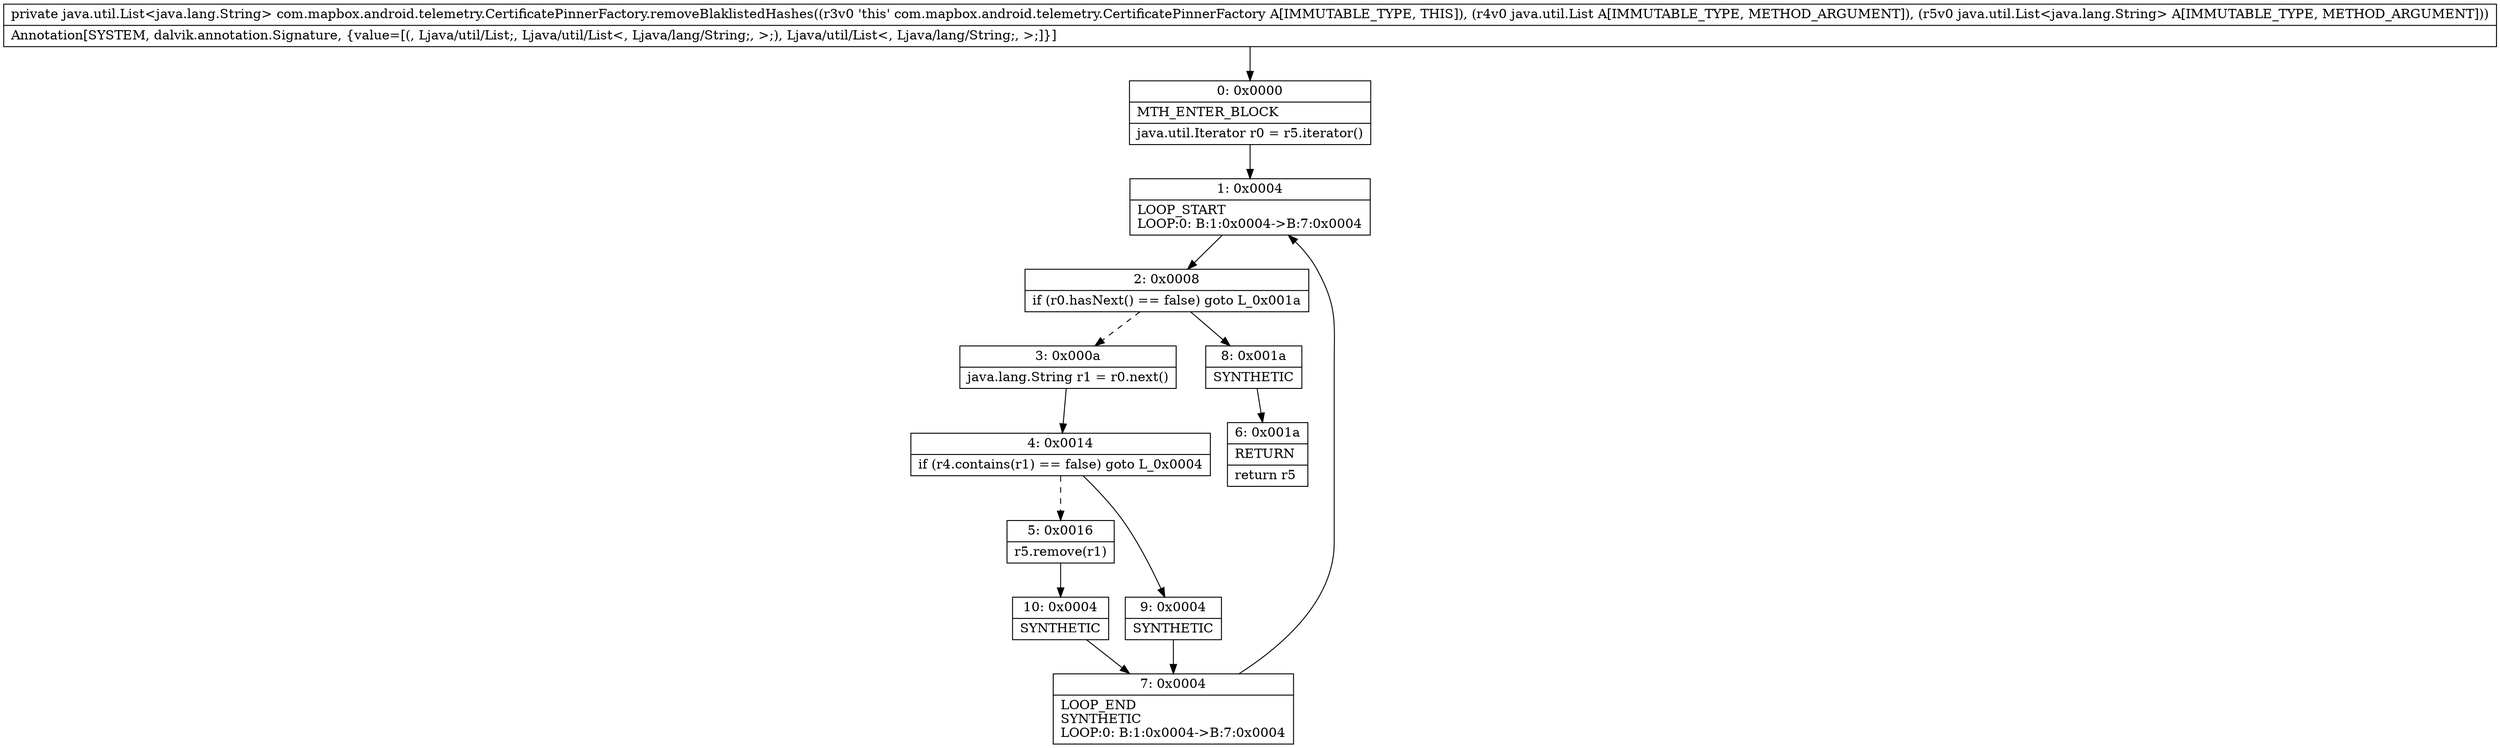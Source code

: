 digraph "CFG forcom.mapbox.android.telemetry.CertificatePinnerFactory.removeBlaklistedHashes(Ljava\/util\/List;Ljava\/util\/List;)Ljava\/util\/List;" {
Node_0 [shape=record,label="{0\:\ 0x0000|MTH_ENTER_BLOCK\l|java.util.Iterator r0 = r5.iterator()\l}"];
Node_1 [shape=record,label="{1\:\ 0x0004|LOOP_START\lLOOP:0: B:1:0x0004\-\>B:7:0x0004\l}"];
Node_2 [shape=record,label="{2\:\ 0x0008|if (r0.hasNext() == false) goto L_0x001a\l}"];
Node_3 [shape=record,label="{3\:\ 0x000a|java.lang.String r1 = r0.next()\l}"];
Node_4 [shape=record,label="{4\:\ 0x0014|if (r4.contains(r1) == false) goto L_0x0004\l}"];
Node_5 [shape=record,label="{5\:\ 0x0016|r5.remove(r1)\l}"];
Node_6 [shape=record,label="{6\:\ 0x001a|RETURN\l|return r5\l}"];
Node_7 [shape=record,label="{7\:\ 0x0004|LOOP_END\lSYNTHETIC\lLOOP:0: B:1:0x0004\-\>B:7:0x0004\l}"];
Node_8 [shape=record,label="{8\:\ 0x001a|SYNTHETIC\l}"];
Node_9 [shape=record,label="{9\:\ 0x0004|SYNTHETIC\l}"];
Node_10 [shape=record,label="{10\:\ 0x0004|SYNTHETIC\l}"];
MethodNode[shape=record,label="{private java.util.List\<java.lang.String\> com.mapbox.android.telemetry.CertificatePinnerFactory.removeBlaklistedHashes((r3v0 'this' com.mapbox.android.telemetry.CertificatePinnerFactory A[IMMUTABLE_TYPE, THIS]), (r4v0 java.util.List A[IMMUTABLE_TYPE, METHOD_ARGUMENT]), (r5v0 java.util.List\<java.lang.String\> A[IMMUTABLE_TYPE, METHOD_ARGUMENT]))  | Annotation[SYSTEM, dalvik.annotation.Signature, \{value=[(, Ljava\/util\/List;, Ljava\/util\/List\<, Ljava\/lang\/String;, \>;), Ljava\/util\/List\<, Ljava\/lang\/String;, \>;]\}]\l}"];
MethodNode -> Node_0;
Node_0 -> Node_1;
Node_1 -> Node_2;
Node_2 -> Node_3[style=dashed];
Node_2 -> Node_8;
Node_3 -> Node_4;
Node_4 -> Node_5[style=dashed];
Node_4 -> Node_9;
Node_5 -> Node_10;
Node_7 -> Node_1;
Node_8 -> Node_6;
Node_9 -> Node_7;
Node_10 -> Node_7;
}

